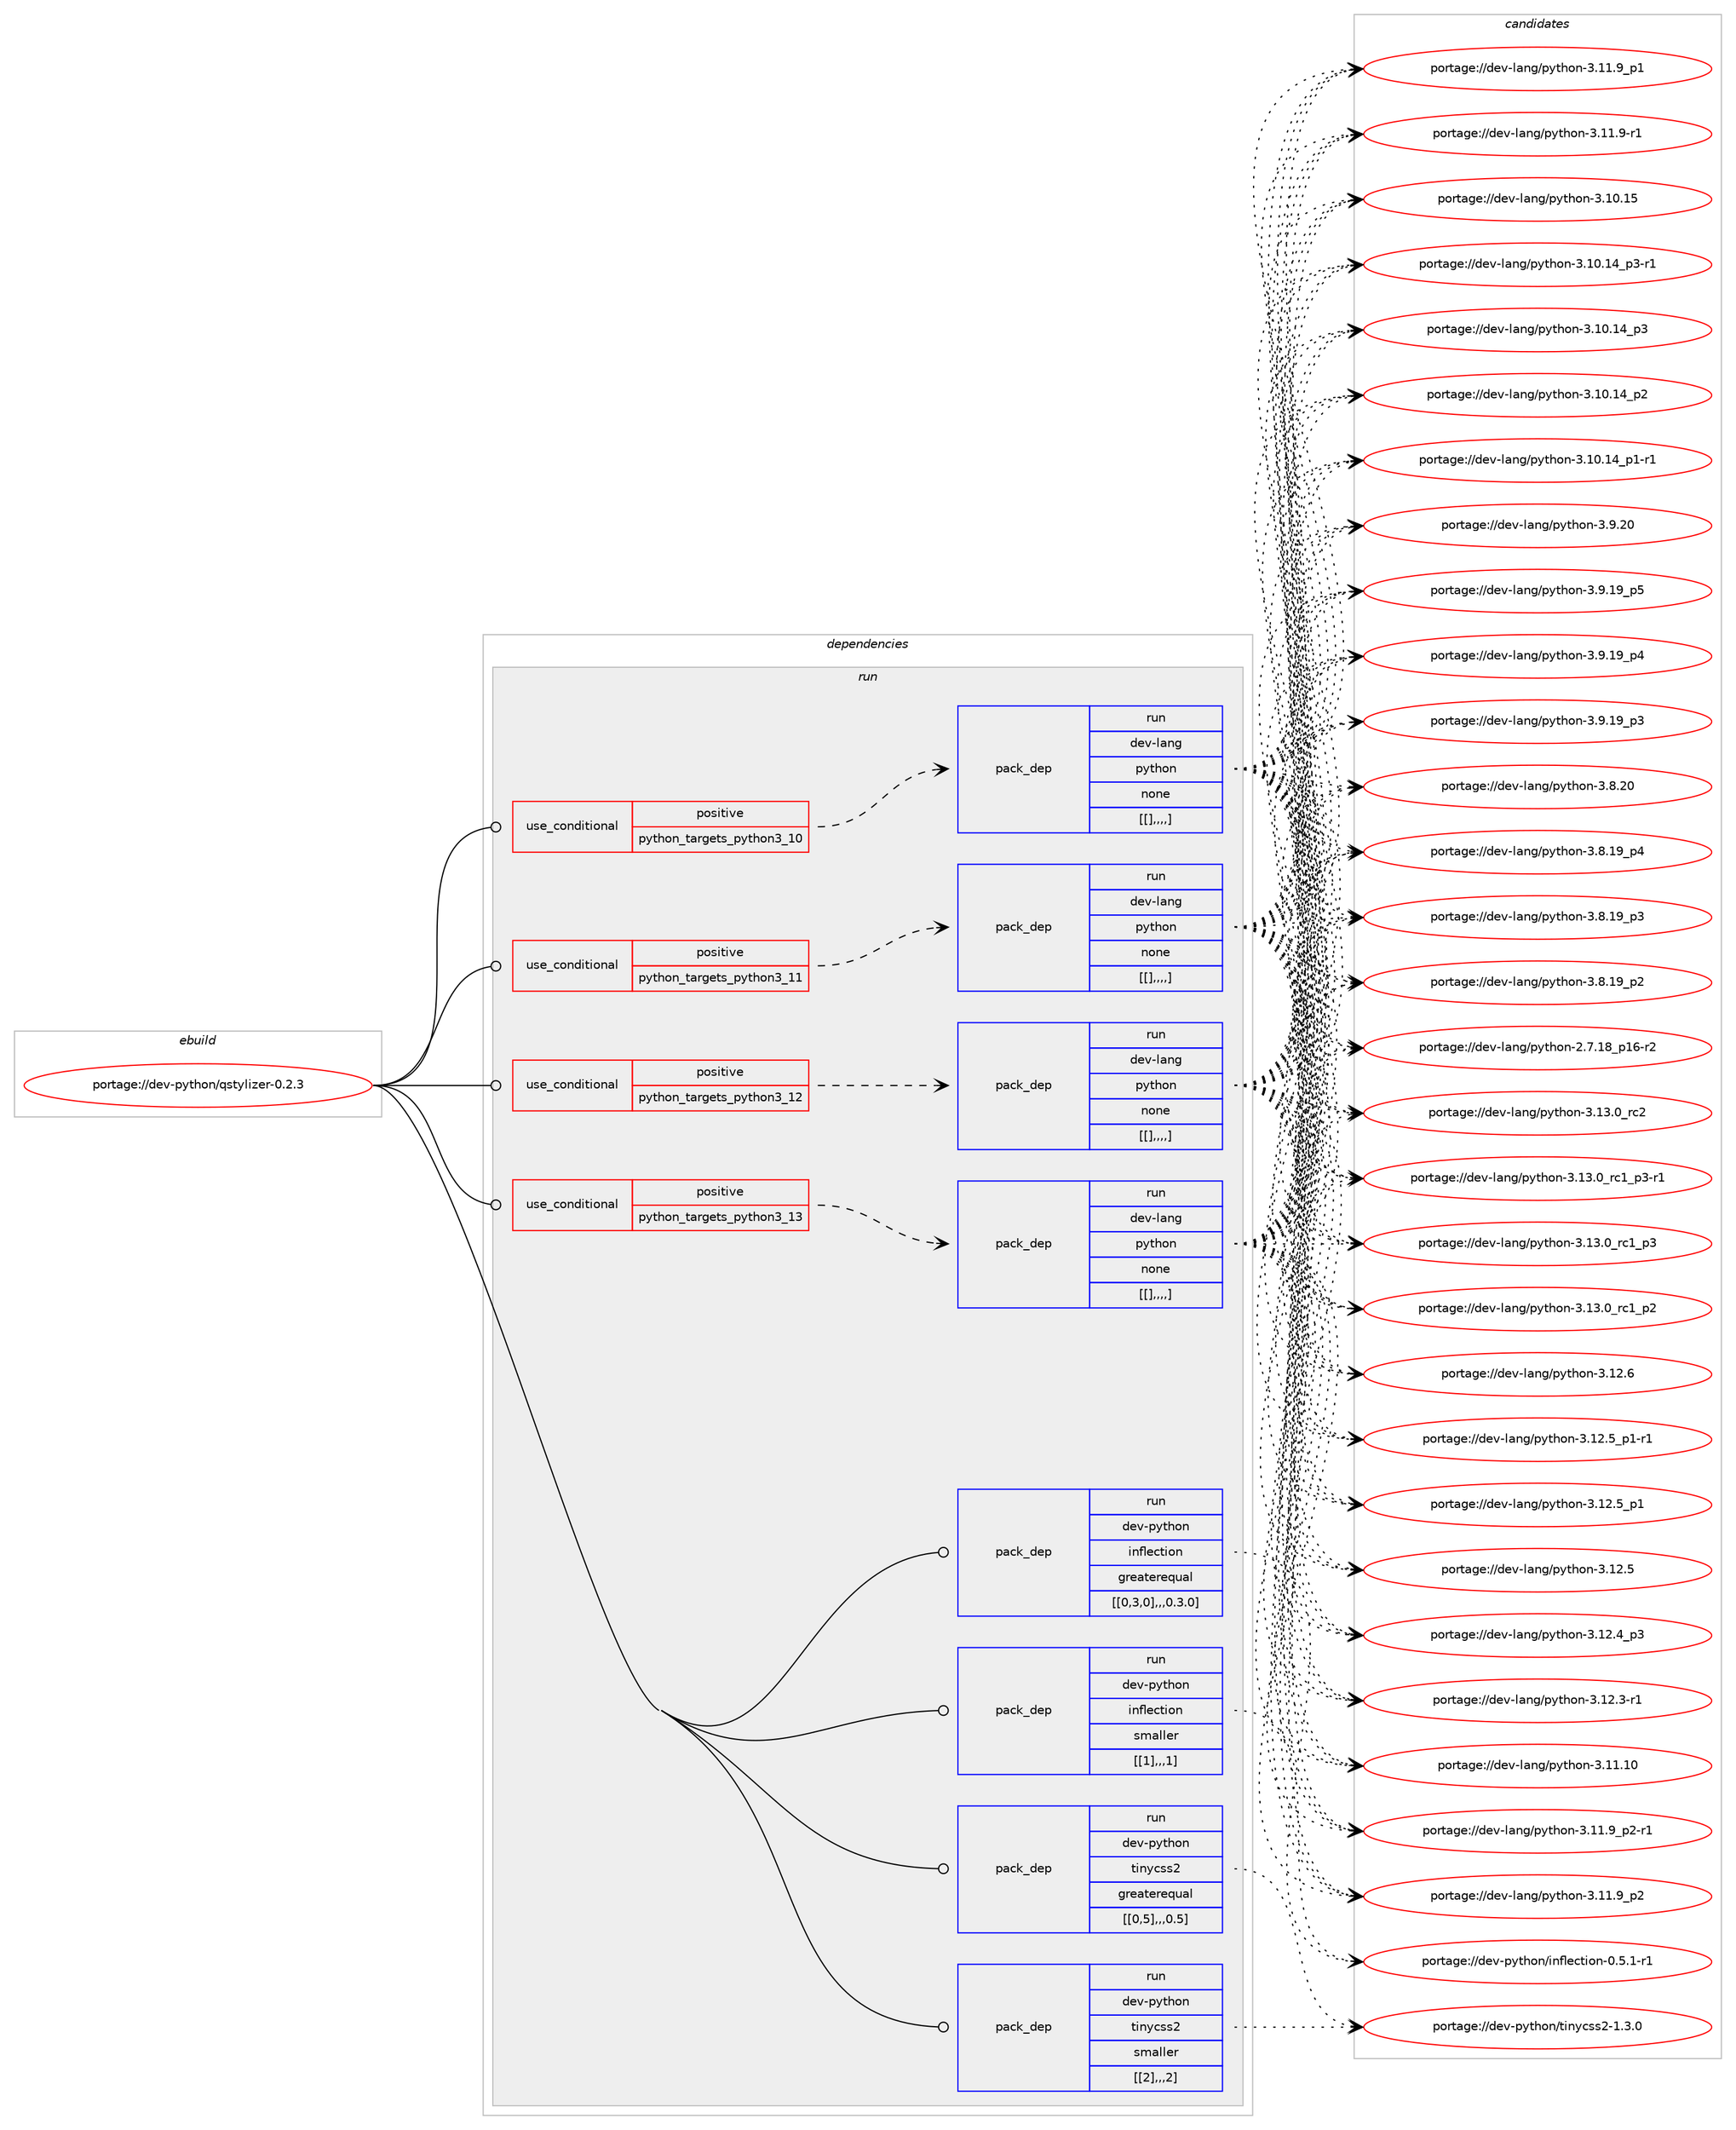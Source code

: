 digraph prolog {

# *************
# Graph options
# *************

newrank=true;
concentrate=true;
compound=true;
graph [rankdir=LR,fontname=Helvetica,fontsize=10,ranksep=1.5];#, ranksep=2.5, nodesep=0.2];
edge  [arrowhead=vee];
node  [fontname=Helvetica,fontsize=10];

# **********
# The ebuild
# **********

subgraph cluster_leftcol {
color=gray;
label=<<i>ebuild</i>>;
id [label="portage://dev-python/qstylizer-0.2.3", color=red, width=4, href="../dev-python/qstylizer-0.2.3.svg"];
}

# ****************
# The dependencies
# ****************

subgraph cluster_midcol {
color=gray;
label=<<i>dependencies</i>>;
subgraph cluster_compile {
fillcolor="#eeeeee";
style=filled;
label=<<i>compile</i>>;
}
subgraph cluster_compileandrun {
fillcolor="#eeeeee";
style=filled;
label=<<i>compile and run</i>>;
}
subgraph cluster_run {
fillcolor="#eeeeee";
style=filled;
label=<<i>run</i>>;
subgraph cond39750 {
dependency163393 [label=<<TABLE BORDER="0" CELLBORDER="1" CELLSPACING="0" CELLPADDING="4"><TR><TD ROWSPAN="3" CELLPADDING="10">use_conditional</TD></TR><TR><TD>positive</TD></TR><TR><TD>python_targets_python3_10</TD></TR></TABLE>>, shape=none, color=red];
subgraph pack122382 {
dependency163394 [label=<<TABLE BORDER="0" CELLBORDER="1" CELLSPACING="0" CELLPADDING="4" WIDTH="220"><TR><TD ROWSPAN="6" CELLPADDING="30">pack_dep</TD></TR><TR><TD WIDTH="110">run</TD></TR><TR><TD>dev-lang</TD></TR><TR><TD>python</TD></TR><TR><TD>none</TD></TR><TR><TD>[[],,,,]</TD></TR></TABLE>>, shape=none, color=blue];
}
dependency163393:e -> dependency163394:w [weight=20,style="dashed",arrowhead="vee"];
}
id:e -> dependency163393:w [weight=20,style="solid",arrowhead="odot"];
subgraph cond39751 {
dependency163395 [label=<<TABLE BORDER="0" CELLBORDER="1" CELLSPACING="0" CELLPADDING="4"><TR><TD ROWSPAN="3" CELLPADDING="10">use_conditional</TD></TR><TR><TD>positive</TD></TR><TR><TD>python_targets_python3_11</TD></TR></TABLE>>, shape=none, color=red];
subgraph pack122383 {
dependency163396 [label=<<TABLE BORDER="0" CELLBORDER="1" CELLSPACING="0" CELLPADDING="4" WIDTH="220"><TR><TD ROWSPAN="6" CELLPADDING="30">pack_dep</TD></TR><TR><TD WIDTH="110">run</TD></TR><TR><TD>dev-lang</TD></TR><TR><TD>python</TD></TR><TR><TD>none</TD></TR><TR><TD>[[],,,,]</TD></TR></TABLE>>, shape=none, color=blue];
}
dependency163395:e -> dependency163396:w [weight=20,style="dashed",arrowhead="vee"];
}
id:e -> dependency163395:w [weight=20,style="solid",arrowhead="odot"];
subgraph cond39752 {
dependency163397 [label=<<TABLE BORDER="0" CELLBORDER="1" CELLSPACING="0" CELLPADDING="4"><TR><TD ROWSPAN="3" CELLPADDING="10">use_conditional</TD></TR><TR><TD>positive</TD></TR><TR><TD>python_targets_python3_12</TD></TR></TABLE>>, shape=none, color=red];
subgraph pack122384 {
dependency163398 [label=<<TABLE BORDER="0" CELLBORDER="1" CELLSPACING="0" CELLPADDING="4" WIDTH="220"><TR><TD ROWSPAN="6" CELLPADDING="30">pack_dep</TD></TR><TR><TD WIDTH="110">run</TD></TR><TR><TD>dev-lang</TD></TR><TR><TD>python</TD></TR><TR><TD>none</TD></TR><TR><TD>[[],,,,]</TD></TR></TABLE>>, shape=none, color=blue];
}
dependency163397:e -> dependency163398:w [weight=20,style="dashed",arrowhead="vee"];
}
id:e -> dependency163397:w [weight=20,style="solid",arrowhead="odot"];
subgraph cond39753 {
dependency163399 [label=<<TABLE BORDER="0" CELLBORDER="1" CELLSPACING="0" CELLPADDING="4"><TR><TD ROWSPAN="3" CELLPADDING="10">use_conditional</TD></TR><TR><TD>positive</TD></TR><TR><TD>python_targets_python3_13</TD></TR></TABLE>>, shape=none, color=red];
subgraph pack122385 {
dependency163400 [label=<<TABLE BORDER="0" CELLBORDER="1" CELLSPACING="0" CELLPADDING="4" WIDTH="220"><TR><TD ROWSPAN="6" CELLPADDING="30">pack_dep</TD></TR><TR><TD WIDTH="110">run</TD></TR><TR><TD>dev-lang</TD></TR><TR><TD>python</TD></TR><TR><TD>none</TD></TR><TR><TD>[[],,,,]</TD></TR></TABLE>>, shape=none, color=blue];
}
dependency163399:e -> dependency163400:w [weight=20,style="dashed",arrowhead="vee"];
}
id:e -> dependency163399:w [weight=20,style="solid",arrowhead="odot"];
subgraph pack122386 {
dependency163401 [label=<<TABLE BORDER="0" CELLBORDER="1" CELLSPACING="0" CELLPADDING="4" WIDTH="220"><TR><TD ROWSPAN="6" CELLPADDING="30">pack_dep</TD></TR><TR><TD WIDTH="110">run</TD></TR><TR><TD>dev-python</TD></TR><TR><TD>inflection</TD></TR><TR><TD>greaterequal</TD></TR><TR><TD>[[0,3,0],,,0.3.0]</TD></TR></TABLE>>, shape=none, color=blue];
}
id:e -> dependency163401:w [weight=20,style="solid",arrowhead="odot"];
subgraph pack122387 {
dependency163402 [label=<<TABLE BORDER="0" CELLBORDER="1" CELLSPACING="0" CELLPADDING="4" WIDTH="220"><TR><TD ROWSPAN="6" CELLPADDING="30">pack_dep</TD></TR><TR><TD WIDTH="110">run</TD></TR><TR><TD>dev-python</TD></TR><TR><TD>inflection</TD></TR><TR><TD>smaller</TD></TR><TR><TD>[[1],,,1]</TD></TR></TABLE>>, shape=none, color=blue];
}
id:e -> dependency163402:w [weight=20,style="solid",arrowhead="odot"];
subgraph pack122388 {
dependency163403 [label=<<TABLE BORDER="0" CELLBORDER="1" CELLSPACING="0" CELLPADDING="4" WIDTH="220"><TR><TD ROWSPAN="6" CELLPADDING="30">pack_dep</TD></TR><TR><TD WIDTH="110">run</TD></TR><TR><TD>dev-python</TD></TR><TR><TD>tinycss2</TD></TR><TR><TD>greaterequal</TD></TR><TR><TD>[[0,5],,,0.5]</TD></TR></TABLE>>, shape=none, color=blue];
}
id:e -> dependency163403:w [weight=20,style="solid",arrowhead="odot"];
subgraph pack122389 {
dependency163404 [label=<<TABLE BORDER="0" CELLBORDER="1" CELLSPACING="0" CELLPADDING="4" WIDTH="220"><TR><TD ROWSPAN="6" CELLPADDING="30">pack_dep</TD></TR><TR><TD WIDTH="110">run</TD></TR><TR><TD>dev-python</TD></TR><TR><TD>tinycss2</TD></TR><TR><TD>smaller</TD></TR><TR><TD>[[2],,,2]</TD></TR></TABLE>>, shape=none, color=blue];
}
id:e -> dependency163404:w [weight=20,style="solid",arrowhead="odot"];
}
}

# **************
# The candidates
# **************

subgraph cluster_choices {
rank=same;
color=gray;
label=<<i>candidates</i>>;

subgraph choice122382 {
color=black;
nodesep=1;
choice10010111845108971101034711212111610411111045514649514648951149950 [label="portage://dev-lang/python-3.13.0_rc2", color=red, width=4,href="../dev-lang/python-3.13.0_rc2.svg"];
choice1001011184510897110103471121211161041111104551464951464895114994995112514511449 [label="portage://dev-lang/python-3.13.0_rc1_p3-r1", color=red, width=4,href="../dev-lang/python-3.13.0_rc1_p3-r1.svg"];
choice100101118451089711010347112121116104111110455146495146489511499499511251 [label="portage://dev-lang/python-3.13.0_rc1_p3", color=red, width=4,href="../dev-lang/python-3.13.0_rc1_p3.svg"];
choice100101118451089711010347112121116104111110455146495146489511499499511250 [label="portage://dev-lang/python-3.13.0_rc1_p2", color=red, width=4,href="../dev-lang/python-3.13.0_rc1_p2.svg"];
choice10010111845108971101034711212111610411111045514649504654 [label="portage://dev-lang/python-3.12.6", color=red, width=4,href="../dev-lang/python-3.12.6.svg"];
choice1001011184510897110103471121211161041111104551464950465395112494511449 [label="portage://dev-lang/python-3.12.5_p1-r1", color=red, width=4,href="../dev-lang/python-3.12.5_p1-r1.svg"];
choice100101118451089711010347112121116104111110455146495046539511249 [label="portage://dev-lang/python-3.12.5_p1", color=red, width=4,href="../dev-lang/python-3.12.5_p1.svg"];
choice10010111845108971101034711212111610411111045514649504653 [label="portage://dev-lang/python-3.12.5", color=red, width=4,href="../dev-lang/python-3.12.5.svg"];
choice100101118451089711010347112121116104111110455146495046529511251 [label="portage://dev-lang/python-3.12.4_p3", color=red, width=4,href="../dev-lang/python-3.12.4_p3.svg"];
choice100101118451089711010347112121116104111110455146495046514511449 [label="portage://dev-lang/python-3.12.3-r1", color=red, width=4,href="../dev-lang/python-3.12.3-r1.svg"];
choice1001011184510897110103471121211161041111104551464949464948 [label="portage://dev-lang/python-3.11.10", color=red, width=4,href="../dev-lang/python-3.11.10.svg"];
choice1001011184510897110103471121211161041111104551464949465795112504511449 [label="portage://dev-lang/python-3.11.9_p2-r1", color=red, width=4,href="../dev-lang/python-3.11.9_p2-r1.svg"];
choice100101118451089711010347112121116104111110455146494946579511250 [label="portage://dev-lang/python-3.11.9_p2", color=red, width=4,href="../dev-lang/python-3.11.9_p2.svg"];
choice100101118451089711010347112121116104111110455146494946579511249 [label="portage://dev-lang/python-3.11.9_p1", color=red, width=4,href="../dev-lang/python-3.11.9_p1.svg"];
choice100101118451089711010347112121116104111110455146494946574511449 [label="portage://dev-lang/python-3.11.9-r1", color=red, width=4,href="../dev-lang/python-3.11.9-r1.svg"];
choice1001011184510897110103471121211161041111104551464948464953 [label="portage://dev-lang/python-3.10.15", color=red, width=4,href="../dev-lang/python-3.10.15.svg"];
choice100101118451089711010347112121116104111110455146494846495295112514511449 [label="portage://dev-lang/python-3.10.14_p3-r1", color=red, width=4,href="../dev-lang/python-3.10.14_p3-r1.svg"];
choice10010111845108971101034711212111610411111045514649484649529511251 [label="portage://dev-lang/python-3.10.14_p3", color=red, width=4,href="../dev-lang/python-3.10.14_p3.svg"];
choice10010111845108971101034711212111610411111045514649484649529511250 [label="portage://dev-lang/python-3.10.14_p2", color=red, width=4,href="../dev-lang/python-3.10.14_p2.svg"];
choice100101118451089711010347112121116104111110455146494846495295112494511449 [label="portage://dev-lang/python-3.10.14_p1-r1", color=red, width=4,href="../dev-lang/python-3.10.14_p1-r1.svg"];
choice10010111845108971101034711212111610411111045514657465048 [label="portage://dev-lang/python-3.9.20", color=red, width=4,href="../dev-lang/python-3.9.20.svg"];
choice100101118451089711010347112121116104111110455146574649579511253 [label="portage://dev-lang/python-3.9.19_p5", color=red, width=4,href="../dev-lang/python-3.9.19_p5.svg"];
choice100101118451089711010347112121116104111110455146574649579511252 [label="portage://dev-lang/python-3.9.19_p4", color=red, width=4,href="../dev-lang/python-3.9.19_p4.svg"];
choice100101118451089711010347112121116104111110455146574649579511251 [label="portage://dev-lang/python-3.9.19_p3", color=red, width=4,href="../dev-lang/python-3.9.19_p3.svg"];
choice10010111845108971101034711212111610411111045514656465048 [label="portage://dev-lang/python-3.8.20", color=red, width=4,href="../dev-lang/python-3.8.20.svg"];
choice100101118451089711010347112121116104111110455146564649579511252 [label="portage://dev-lang/python-3.8.19_p4", color=red, width=4,href="../dev-lang/python-3.8.19_p4.svg"];
choice100101118451089711010347112121116104111110455146564649579511251 [label="portage://dev-lang/python-3.8.19_p3", color=red, width=4,href="../dev-lang/python-3.8.19_p3.svg"];
choice100101118451089711010347112121116104111110455146564649579511250 [label="portage://dev-lang/python-3.8.19_p2", color=red, width=4,href="../dev-lang/python-3.8.19_p2.svg"];
choice100101118451089711010347112121116104111110455046554649569511249544511450 [label="portage://dev-lang/python-2.7.18_p16-r2", color=red, width=4,href="../dev-lang/python-2.7.18_p16-r2.svg"];
dependency163394:e -> choice10010111845108971101034711212111610411111045514649514648951149950:w [style=dotted,weight="100"];
dependency163394:e -> choice1001011184510897110103471121211161041111104551464951464895114994995112514511449:w [style=dotted,weight="100"];
dependency163394:e -> choice100101118451089711010347112121116104111110455146495146489511499499511251:w [style=dotted,weight="100"];
dependency163394:e -> choice100101118451089711010347112121116104111110455146495146489511499499511250:w [style=dotted,weight="100"];
dependency163394:e -> choice10010111845108971101034711212111610411111045514649504654:w [style=dotted,weight="100"];
dependency163394:e -> choice1001011184510897110103471121211161041111104551464950465395112494511449:w [style=dotted,weight="100"];
dependency163394:e -> choice100101118451089711010347112121116104111110455146495046539511249:w [style=dotted,weight="100"];
dependency163394:e -> choice10010111845108971101034711212111610411111045514649504653:w [style=dotted,weight="100"];
dependency163394:e -> choice100101118451089711010347112121116104111110455146495046529511251:w [style=dotted,weight="100"];
dependency163394:e -> choice100101118451089711010347112121116104111110455146495046514511449:w [style=dotted,weight="100"];
dependency163394:e -> choice1001011184510897110103471121211161041111104551464949464948:w [style=dotted,weight="100"];
dependency163394:e -> choice1001011184510897110103471121211161041111104551464949465795112504511449:w [style=dotted,weight="100"];
dependency163394:e -> choice100101118451089711010347112121116104111110455146494946579511250:w [style=dotted,weight="100"];
dependency163394:e -> choice100101118451089711010347112121116104111110455146494946579511249:w [style=dotted,weight="100"];
dependency163394:e -> choice100101118451089711010347112121116104111110455146494946574511449:w [style=dotted,weight="100"];
dependency163394:e -> choice1001011184510897110103471121211161041111104551464948464953:w [style=dotted,weight="100"];
dependency163394:e -> choice100101118451089711010347112121116104111110455146494846495295112514511449:w [style=dotted,weight="100"];
dependency163394:e -> choice10010111845108971101034711212111610411111045514649484649529511251:w [style=dotted,weight="100"];
dependency163394:e -> choice10010111845108971101034711212111610411111045514649484649529511250:w [style=dotted,weight="100"];
dependency163394:e -> choice100101118451089711010347112121116104111110455146494846495295112494511449:w [style=dotted,weight="100"];
dependency163394:e -> choice10010111845108971101034711212111610411111045514657465048:w [style=dotted,weight="100"];
dependency163394:e -> choice100101118451089711010347112121116104111110455146574649579511253:w [style=dotted,weight="100"];
dependency163394:e -> choice100101118451089711010347112121116104111110455146574649579511252:w [style=dotted,weight="100"];
dependency163394:e -> choice100101118451089711010347112121116104111110455146574649579511251:w [style=dotted,weight="100"];
dependency163394:e -> choice10010111845108971101034711212111610411111045514656465048:w [style=dotted,weight="100"];
dependency163394:e -> choice100101118451089711010347112121116104111110455146564649579511252:w [style=dotted,weight="100"];
dependency163394:e -> choice100101118451089711010347112121116104111110455146564649579511251:w [style=dotted,weight="100"];
dependency163394:e -> choice100101118451089711010347112121116104111110455146564649579511250:w [style=dotted,weight="100"];
dependency163394:e -> choice100101118451089711010347112121116104111110455046554649569511249544511450:w [style=dotted,weight="100"];
}
subgraph choice122383 {
color=black;
nodesep=1;
choice10010111845108971101034711212111610411111045514649514648951149950 [label="portage://dev-lang/python-3.13.0_rc2", color=red, width=4,href="../dev-lang/python-3.13.0_rc2.svg"];
choice1001011184510897110103471121211161041111104551464951464895114994995112514511449 [label="portage://dev-lang/python-3.13.0_rc1_p3-r1", color=red, width=4,href="../dev-lang/python-3.13.0_rc1_p3-r1.svg"];
choice100101118451089711010347112121116104111110455146495146489511499499511251 [label="portage://dev-lang/python-3.13.0_rc1_p3", color=red, width=4,href="../dev-lang/python-3.13.0_rc1_p3.svg"];
choice100101118451089711010347112121116104111110455146495146489511499499511250 [label="portage://dev-lang/python-3.13.0_rc1_p2", color=red, width=4,href="../dev-lang/python-3.13.0_rc1_p2.svg"];
choice10010111845108971101034711212111610411111045514649504654 [label="portage://dev-lang/python-3.12.6", color=red, width=4,href="../dev-lang/python-3.12.6.svg"];
choice1001011184510897110103471121211161041111104551464950465395112494511449 [label="portage://dev-lang/python-3.12.5_p1-r1", color=red, width=4,href="../dev-lang/python-3.12.5_p1-r1.svg"];
choice100101118451089711010347112121116104111110455146495046539511249 [label="portage://dev-lang/python-3.12.5_p1", color=red, width=4,href="../dev-lang/python-3.12.5_p1.svg"];
choice10010111845108971101034711212111610411111045514649504653 [label="portage://dev-lang/python-3.12.5", color=red, width=4,href="../dev-lang/python-3.12.5.svg"];
choice100101118451089711010347112121116104111110455146495046529511251 [label="portage://dev-lang/python-3.12.4_p3", color=red, width=4,href="../dev-lang/python-3.12.4_p3.svg"];
choice100101118451089711010347112121116104111110455146495046514511449 [label="portage://dev-lang/python-3.12.3-r1", color=red, width=4,href="../dev-lang/python-3.12.3-r1.svg"];
choice1001011184510897110103471121211161041111104551464949464948 [label="portage://dev-lang/python-3.11.10", color=red, width=4,href="../dev-lang/python-3.11.10.svg"];
choice1001011184510897110103471121211161041111104551464949465795112504511449 [label="portage://dev-lang/python-3.11.9_p2-r1", color=red, width=4,href="../dev-lang/python-3.11.9_p2-r1.svg"];
choice100101118451089711010347112121116104111110455146494946579511250 [label="portage://dev-lang/python-3.11.9_p2", color=red, width=4,href="../dev-lang/python-3.11.9_p2.svg"];
choice100101118451089711010347112121116104111110455146494946579511249 [label="portage://dev-lang/python-3.11.9_p1", color=red, width=4,href="../dev-lang/python-3.11.9_p1.svg"];
choice100101118451089711010347112121116104111110455146494946574511449 [label="portage://dev-lang/python-3.11.9-r1", color=red, width=4,href="../dev-lang/python-3.11.9-r1.svg"];
choice1001011184510897110103471121211161041111104551464948464953 [label="portage://dev-lang/python-3.10.15", color=red, width=4,href="../dev-lang/python-3.10.15.svg"];
choice100101118451089711010347112121116104111110455146494846495295112514511449 [label="portage://dev-lang/python-3.10.14_p3-r1", color=red, width=4,href="../dev-lang/python-3.10.14_p3-r1.svg"];
choice10010111845108971101034711212111610411111045514649484649529511251 [label="portage://dev-lang/python-3.10.14_p3", color=red, width=4,href="../dev-lang/python-3.10.14_p3.svg"];
choice10010111845108971101034711212111610411111045514649484649529511250 [label="portage://dev-lang/python-3.10.14_p2", color=red, width=4,href="../dev-lang/python-3.10.14_p2.svg"];
choice100101118451089711010347112121116104111110455146494846495295112494511449 [label="portage://dev-lang/python-3.10.14_p1-r1", color=red, width=4,href="../dev-lang/python-3.10.14_p1-r1.svg"];
choice10010111845108971101034711212111610411111045514657465048 [label="portage://dev-lang/python-3.9.20", color=red, width=4,href="../dev-lang/python-3.9.20.svg"];
choice100101118451089711010347112121116104111110455146574649579511253 [label="portage://dev-lang/python-3.9.19_p5", color=red, width=4,href="../dev-lang/python-3.9.19_p5.svg"];
choice100101118451089711010347112121116104111110455146574649579511252 [label="portage://dev-lang/python-3.9.19_p4", color=red, width=4,href="../dev-lang/python-3.9.19_p4.svg"];
choice100101118451089711010347112121116104111110455146574649579511251 [label="portage://dev-lang/python-3.9.19_p3", color=red, width=4,href="../dev-lang/python-3.9.19_p3.svg"];
choice10010111845108971101034711212111610411111045514656465048 [label="portage://dev-lang/python-3.8.20", color=red, width=4,href="../dev-lang/python-3.8.20.svg"];
choice100101118451089711010347112121116104111110455146564649579511252 [label="portage://dev-lang/python-3.8.19_p4", color=red, width=4,href="../dev-lang/python-3.8.19_p4.svg"];
choice100101118451089711010347112121116104111110455146564649579511251 [label="portage://dev-lang/python-3.8.19_p3", color=red, width=4,href="../dev-lang/python-3.8.19_p3.svg"];
choice100101118451089711010347112121116104111110455146564649579511250 [label="portage://dev-lang/python-3.8.19_p2", color=red, width=4,href="../dev-lang/python-3.8.19_p2.svg"];
choice100101118451089711010347112121116104111110455046554649569511249544511450 [label="portage://dev-lang/python-2.7.18_p16-r2", color=red, width=4,href="../dev-lang/python-2.7.18_p16-r2.svg"];
dependency163396:e -> choice10010111845108971101034711212111610411111045514649514648951149950:w [style=dotted,weight="100"];
dependency163396:e -> choice1001011184510897110103471121211161041111104551464951464895114994995112514511449:w [style=dotted,weight="100"];
dependency163396:e -> choice100101118451089711010347112121116104111110455146495146489511499499511251:w [style=dotted,weight="100"];
dependency163396:e -> choice100101118451089711010347112121116104111110455146495146489511499499511250:w [style=dotted,weight="100"];
dependency163396:e -> choice10010111845108971101034711212111610411111045514649504654:w [style=dotted,weight="100"];
dependency163396:e -> choice1001011184510897110103471121211161041111104551464950465395112494511449:w [style=dotted,weight="100"];
dependency163396:e -> choice100101118451089711010347112121116104111110455146495046539511249:w [style=dotted,weight="100"];
dependency163396:e -> choice10010111845108971101034711212111610411111045514649504653:w [style=dotted,weight="100"];
dependency163396:e -> choice100101118451089711010347112121116104111110455146495046529511251:w [style=dotted,weight="100"];
dependency163396:e -> choice100101118451089711010347112121116104111110455146495046514511449:w [style=dotted,weight="100"];
dependency163396:e -> choice1001011184510897110103471121211161041111104551464949464948:w [style=dotted,weight="100"];
dependency163396:e -> choice1001011184510897110103471121211161041111104551464949465795112504511449:w [style=dotted,weight="100"];
dependency163396:e -> choice100101118451089711010347112121116104111110455146494946579511250:w [style=dotted,weight="100"];
dependency163396:e -> choice100101118451089711010347112121116104111110455146494946579511249:w [style=dotted,weight="100"];
dependency163396:e -> choice100101118451089711010347112121116104111110455146494946574511449:w [style=dotted,weight="100"];
dependency163396:e -> choice1001011184510897110103471121211161041111104551464948464953:w [style=dotted,weight="100"];
dependency163396:e -> choice100101118451089711010347112121116104111110455146494846495295112514511449:w [style=dotted,weight="100"];
dependency163396:e -> choice10010111845108971101034711212111610411111045514649484649529511251:w [style=dotted,weight="100"];
dependency163396:e -> choice10010111845108971101034711212111610411111045514649484649529511250:w [style=dotted,weight="100"];
dependency163396:e -> choice100101118451089711010347112121116104111110455146494846495295112494511449:w [style=dotted,weight="100"];
dependency163396:e -> choice10010111845108971101034711212111610411111045514657465048:w [style=dotted,weight="100"];
dependency163396:e -> choice100101118451089711010347112121116104111110455146574649579511253:w [style=dotted,weight="100"];
dependency163396:e -> choice100101118451089711010347112121116104111110455146574649579511252:w [style=dotted,weight="100"];
dependency163396:e -> choice100101118451089711010347112121116104111110455146574649579511251:w [style=dotted,weight="100"];
dependency163396:e -> choice10010111845108971101034711212111610411111045514656465048:w [style=dotted,weight="100"];
dependency163396:e -> choice100101118451089711010347112121116104111110455146564649579511252:w [style=dotted,weight="100"];
dependency163396:e -> choice100101118451089711010347112121116104111110455146564649579511251:w [style=dotted,weight="100"];
dependency163396:e -> choice100101118451089711010347112121116104111110455146564649579511250:w [style=dotted,weight="100"];
dependency163396:e -> choice100101118451089711010347112121116104111110455046554649569511249544511450:w [style=dotted,weight="100"];
}
subgraph choice122384 {
color=black;
nodesep=1;
choice10010111845108971101034711212111610411111045514649514648951149950 [label="portage://dev-lang/python-3.13.0_rc2", color=red, width=4,href="../dev-lang/python-3.13.0_rc2.svg"];
choice1001011184510897110103471121211161041111104551464951464895114994995112514511449 [label="portage://dev-lang/python-3.13.0_rc1_p3-r1", color=red, width=4,href="../dev-lang/python-3.13.0_rc1_p3-r1.svg"];
choice100101118451089711010347112121116104111110455146495146489511499499511251 [label="portage://dev-lang/python-3.13.0_rc1_p3", color=red, width=4,href="../dev-lang/python-3.13.0_rc1_p3.svg"];
choice100101118451089711010347112121116104111110455146495146489511499499511250 [label="portage://dev-lang/python-3.13.0_rc1_p2", color=red, width=4,href="../dev-lang/python-3.13.0_rc1_p2.svg"];
choice10010111845108971101034711212111610411111045514649504654 [label="portage://dev-lang/python-3.12.6", color=red, width=4,href="../dev-lang/python-3.12.6.svg"];
choice1001011184510897110103471121211161041111104551464950465395112494511449 [label="portage://dev-lang/python-3.12.5_p1-r1", color=red, width=4,href="../dev-lang/python-3.12.5_p1-r1.svg"];
choice100101118451089711010347112121116104111110455146495046539511249 [label="portage://dev-lang/python-3.12.5_p1", color=red, width=4,href="../dev-lang/python-3.12.5_p1.svg"];
choice10010111845108971101034711212111610411111045514649504653 [label="portage://dev-lang/python-3.12.5", color=red, width=4,href="../dev-lang/python-3.12.5.svg"];
choice100101118451089711010347112121116104111110455146495046529511251 [label="portage://dev-lang/python-3.12.4_p3", color=red, width=4,href="../dev-lang/python-3.12.4_p3.svg"];
choice100101118451089711010347112121116104111110455146495046514511449 [label="portage://dev-lang/python-3.12.3-r1", color=red, width=4,href="../dev-lang/python-3.12.3-r1.svg"];
choice1001011184510897110103471121211161041111104551464949464948 [label="portage://dev-lang/python-3.11.10", color=red, width=4,href="../dev-lang/python-3.11.10.svg"];
choice1001011184510897110103471121211161041111104551464949465795112504511449 [label="portage://dev-lang/python-3.11.9_p2-r1", color=red, width=4,href="../dev-lang/python-3.11.9_p2-r1.svg"];
choice100101118451089711010347112121116104111110455146494946579511250 [label="portage://dev-lang/python-3.11.9_p2", color=red, width=4,href="../dev-lang/python-3.11.9_p2.svg"];
choice100101118451089711010347112121116104111110455146494946579511249 [label="portage://dev-lang/python-3.11.9_p1", color=red, width=4,href="../dev-lang/python-3.11.9_p1.svg"];
choice100101118451089711010347112121116104111110455146494946574511449 [label="portage://dev-lang/python-3.11.9-r1", color=red, width=4,href="../dev-lang/python-3.11.9-r1.svg"];
choice1001011184510897110103471121211161041111104551464948464953 [label="portage://dev-lang/python-3.10.15", color=red, width=4,href="../dev-lang/python-3.10.15.svg"];
choice100101118451089711010347112121116104111110455146494846495295112514511449 [label="portage://dev-lang/python-3.10.14_p3-r1", color=red, width=4,href="../dev-lang/python-3.10.14_p3-r1.svg"];
choice10010111845108971101034711212111610411111045514649484649529511251 [label="portage://dev-lang/python-3.10.14_p3", color=red, width=4,href="../dev-lang/python-3.10.14_p3.svg"];
choice10010111845108971101034711212111610411111045514649484649529511250 [label="portage://dev-lang/python-3.10.14_p2", color=red, width=4,href="../dev-lang/python-3.10.14_p2.svg"];
choice100101118451089711010347112121116104111110455146494846495295112494511449 [label="portage://dev-lang/python-3.10.14_p1-r1", color=red, width=4,href="../dev-lang/python-3.10.14_p1-r1.svg"];
choice10010111845108971101034711212111610411111045514657465048 [label="portage://dev-lang/python-3.9.20", color=red, width=4,href="../dev-lang/python-3.9.20.svg"];
choice100101118451089711010347112121116104111110455146574649579511253 [label="portage://dev-lang/python-3.9.19_p5", color=red, width=4,href="../dev-lang/python-3.9.19_p5.svg"];
choice100101118451089711010347112121116104111110455146574649579511252 [label="portage://dev-lang/python-3.9.19_p4", color=red, width=4,href="../dev-lang/python-3.9.19_p4.svg"];
choice100101118451089711010347112121116104111110455146574649579511251 [label="portage://dev-lang/python-3.9.19_p3", color=red, width=4,href="../dev-lang/python-3.9.19_p3.svg"];
choice10010111845108971101034711212111610411111045514656465048 [label="portage://dev-lang/python-3.8.20", color=red, width=4,href="../dev-lang/python-3.8.20.svg"];
choice100101118451089711010347112121116104111110455146564649579511252 [label="portage://dev-lang/python-3.8.19_p4", color=red, width=4,href="../dev-lang/python-3.8.19_p4.svg"];
choice100101118451089711010347112121116104111110455146564649579511251 [label="portage://dev-lang/python-3.8.19_p3", color=red, width=4,href="../dev-lang/python-3.8.19_p3.svg"];
choice100101118451089711010347112121116104111110455146564649579511250 [label="portage://dev-lang/python-3.8.19_p2", color=red, width=4,href="../dev-lang/python-3.8.19_p2.svg"];
choice100101118451089711010347112121116104111110455046554649569511249544511450 [label="portage://dev-lang/python-2.7.18_p16-r2", color=red, width=4,href="../dev-lang/python-2.7.18_p16-r2.svg"];
dependency163398:e -> choice10010111845108971101034711212111610411111045514649514648951149950:w [style=dotted,weight="100"];
dependency163398:e -> choice1001011184510897110103471121211161041111104551464951464895114994995112514511449:w [style=dotted,weight="100"];
dependency163398:e -> choice100101118451089711010347112121116104111110455146495146489511499499511251:w [style=dotted,weight="100"];
dependency163398:e -> choice100101118451089711010347112121116104111110455146495146489511499499511250:w [style=dotted,weight="100"];
dependency163398:e -> choice10010111845108971101034711212111610411111045514649504654:w [style=dotted,weight="100"];
dependency163398:e -> choice1001011184510897110103471121211161041111104551464950465395112494511449:w [style=dotted,weight="100"];
dependency163398:e -> choice100101118451089711010347112121116104111110455146495046539511249:w [style=dotted,weight="100"];
dependency163398:e -> choice10010111845108971101034711212111610411111045514649504653:w [style=dotted,weight="100"];
dependency163398:e -> choice100101118451089711010347112121116104111110455146495046529511251:w [style=dotted,weight="100"];
dependency163398:e -> choice100101118451089711010347112121116104111110455146495046514511449:w [style=dotted,weight="100"];
dependency163398:e -> choice1001011184510897110103471121211161041111104551464949464948:w [style=dotted,weight="100"];
dependency163398:e -> choice1001011184510897110103471121211161041111104551464949465795112504511449:w [style=dotted,weight="100"];
dependency163398:e -> choice100101118451089711010347112121116104111110455146494946579511250:w [style=dotted,weight="100"];
dependency163398:e -> choice100101118451089711010347112121116104111110455146494946579511249:w [style=dotted,weight="100"];
dependency163398:e -> choice100101118451089711010347112121116104111110455146494946574511449:w [style=dotted,weight="100"];
dependency163398:e -> choice1001011184510897110103471121211161041111104551464948464953:w [style=dotted,weight="100"];
dependency163398:e -> choice100101118451089711010347112121116104111110455146494846495295112514511449:w [style=dotted,weight="100"];
dependency163398:e -> choice10010111845108971101034711212111610411111045514649484649529511251:w [style=dotted,weight="100"];
dependency163398:e -> choice10010111845108971101034711212111610411111045514649484649529511250:w [style=dotted,weight="100"];
dependency163398:e -> choice100101118451089711010347112121116104111110455146494846495295112494511449:w [style=dotted,weight="100"];
dependency163398:e -> choice10010111845108971101034711212111610411111045514657465048:w [style=dotted,weight="100"];
dependency163398:e -> choice100101118451089711010347112121116104111110455146574649579511253:w [style=dotted,weight="100"];
dependency163398:e -> choice100101118451089711010347112121116104111110455146574649579511252:w [style=dotted,weight="100"];
dependency163398:e -> choice100101118451089711010347112121116104111110455146574649579511251:w [style=dotted,weight="100"];
dependency163398:e -> choice10010111845108971101034711212111610411111045514656465048:w [style=dotted,weight="100"];
dependency163398:e -> choice100101118451089711010347112121116104111110455146564649579511252:w [style=dotted,weight="100"];
dependency163398:e -> choice100101118451089711010347112121116104111110455146564649579511251:w [style=dotted,weight="100"];
dependency163398:e -> choice100101118451089711010347112121116104111110455146564649579511250:w [style=dotted,weight="100"];
dependency163398:e -> choice100101118451089711010347112121116104111110455046554649569511249544511450:w [style=dotted,weight="100"];
}
subgraph choice122385 {
color=black;
nodesep=1;
choice10010111845108971101034711212111610411111045514649514648951149950 [label="portage://dev-lang/python-3.13.0_rc2", color=red, width=4,href="../dev-lang/python-3.13.0_rc2.svg"];
choice1001011184510897110103471121211161041111104551464951464895114994995112514511449 [label="portage://dev-lang/python-3.13.0_rc1_p3-r1", color=red, width=4,href="../dev-lang/python-3.13.0_rc1_p3-r1.svg"];
choice100101118451089711010347112121116104111110455146495146489511499499511251 [label="portage://dev-lang/python-3.13.0_rc1_p3", color=red, width=4,href="../dev-lang/python-3.13.0_rc1_p3.svg"];
choice100101118451089711010347112121116104111110455146495146489511499499511250 [label="portage://dev-lang/python-3.13.0_rc1_p2", color=red, width=4,href="../dev-lang/python-3.13.0_rc1_p2.svg"];
choice10010111845108971101034711212111610411111045514649504654 [label="portage://dev-lang/python-3.12.6", color=red, width=4,href="../dev-lang/python-3.12.6.svg"];
choice1001011184510897110103471121211161041111104551464950465395112494511449 [label="portage://dev-lang/python-3.12.5_p1-r1", color=red, width=4,href="../dev-lang/python-3.12.5_p1-r1.svg"];
choice100101118451089711010347112121116104111110455146495046539511249 [label="portage://dev-lang/python-3.12.5_p1", color=red, width=4,href="../dev-lang/python-3.12.5_p1.svg"];
choice10010111845108971101034711212111610411111045514649504653 [label="portage://dev-lang/python-3.12.5", color=red, width=4,href="../dev-lang/python-3.12.5.svg"];
choice100101118451089711010347112121116104111110455146495046529511251 [label="portage://dev-lang/python-3.12.4_p3", color=red, width=4,href="../dev-lang/python-3.12.4_p3.svg"];
choice100101118451089711010347112121116104111110455146495046514511449 [label="portage://dev-lang/python-3.12.3-r1", color=red, width=4,href="../dev-lang/python-3.12.3-r1.svg"];
choice1001011184510897110103471121211161041111104551464949464948 [label="portage://dev-lang/python-3.11.10", color=red, width=4,href="../dev-lang/python-3.11.10.svg"];
choice1001011184510897110103471121211161041111104551464949465795112504511449 [label="portage://dev-lang/python-3.11.9_p2-r1", color=red, width=4,href="../dev-lang/python-3.11.9_p2-r1.svg"];
choice100101118451089711010347112121116104111110455146494946579511250 [label="portage://dev-lang/python-3.11.9_p2", color=red, width=4,href="../dev-lang/python-3.11.9_p2.svg"];
choice100101118451089711010347112121116104111110455146494946579511249 [label="portage://dev-lang/python-3.11.9_p1", color=red, width=4,href="../dev-lang/python-3.11.9_p1.svg"];
choice100101118451089711010347112121116104111110455146494946574511449 [label="portage://dev-lang/python-3.11.9-r1", color=red, width=4,href="../dev-lang/python-3.11.9-r1.svg"];
choice1001011184510897110103471121211161041111104551464948464953 [label="portage://dev-lang/python-3.10.15", color=red, width=4,href="../dev-lang/python-3.10.15.svg"];
choice100101118451089711010347112121116104111110455146494846495295112514511449 [label="portage://dev-lang/python-3.10.14_p3-r1", color=red, width=4,href="../dev-lang/python-3.10.14_p3-r1.svg"];
choice10010111845108971101034711212111610411111045514649484649529511251 [label="portage://dev-lang/python-3.10.14_p3", color=red, width=4,href="../dev-lang/python-3.10.14_p3.svg"];
choice10010111845108971101034711212111610411111045514649484649529511250 [label="portage://dev-lang/python-3.10.14_p2", color=red, width=4,href="../dev-lang/python-3.10.14_p2.svg"];
choice100101118451089711010347112121116104111110455146494846495295112494511449 [label="portage://dev-lang/python-3.10.14_p1-r1", color=red, width=4,href="../dev-lang/python-3.10.14_p1-r1.svg"];
choice10010111845108971101034711212111610411111045514657465048 [label="portage://dev-lang/python-3.9.20", color=red, width=4,href="../dev-lang/python-3.9.20.svg"];
choice100101118451089711010347112121116104111110455146574649579511253 [label="portage://dev-lang/python-3.9.19_p5", color=red, width=4,href="../dev-lang/python-3.9.19_p5.svg"];
choice100101118451089711010347112121116104111110455146574649579511252 [label="portage://dev-lang/python-3.9.19_p4", color=red, width=4,href="../dev-lang/python-3.9.19_p4.svg"];
choice100101118451089711010347112121116104111110455146574649579511251 [label="portage://dev-lang/python-3.9.19_p3", color=red, width=4,href="../dev-lang/python-3.9.19_p3.svg"];
choice10010111845108971101034711212111610411111045514656465048 [label="portage://dev-lang/python-3.8.20", color=red, width=4,href="../dev-lang/python-3.8.20.svg"];
choice100101118451089711010347112121116104111110455146564649579511252 [label="portage://dev-lang/python-3.8.19_p4", color=red, width=4,href="../dev-lang/python-3.8.19_p4.svg"];
choice100101118451089711010347112121116104111110455146564649579511251 [label="portage://dev-lang/python-3.8.19_p3", color=red, width=4,href="../dev-lang/python-3.8.19_p3.svg"];
choice100101118451089711010347112121116104111110455146564649579511250 [label="portage://dev-lang/python-3.8.19_p2", color=red, width=4,href="../dev-lang/python-3.8.19_p2.svg"];
choice100101118451089711010347112121116104111110455046554649569511249544511450 [label="portage://dev-lang/python-2.7.18_p16-r2", color=red, width=4,href="../dev-lang/python-2.7.18_p16-r2.svg"];
dependency163400:e -> choice10010111845108971101034711212111610411111045514649514648951149950:w [style=dotted,weight="100"];
dependency163400:e -> choice1001011184510897110103471121211161041111104551464951464895114994995112514511449:w [style=dotted,weight="100"];
dependency163400:e -> choice100101118451089711010347112121116104111110455146495146489511499499511251:w [style=dotted,weight="100"];
dependency163400:e -> choice100101118451089711010347112121116104111110455146495146489511499499511250:w [style=dotted,weight="100"];
dependency163400:e -> choice10010111845108971101034711212111610411111045514649504654:w [style=dotted,weight="100"];
dependency163400:e -> choice1001011184510897110103471121211161041111104551464950465395112494511449:w [style=dotted,weight="100"];
dependency163400:e -> choice100101118451089711010347112121116104111110455146495046539511249:w [style=dotted,weight="100"];
dependency163400:e -> choice10010111845108971101034711212111610411111045514649504653:w [style=dotted,weight="100"];
dependency163400:e -> choice100101118451089711010347112121116104111110455146495046529511251:w [style=dotted,weight="100"];
dependency163400:e -> choice100101118451089711010347112121116104111110455146495046514511449:w [style=dotted,weight="100"];
dependency163400:e -> choice1001011184510897110103471121211161041111104551464949464948:w [style=dotted,weight="100"];
dependency163400:e -> choice1001011184510897110103471121211161041111104551464949465795112504511449:w [style=dotted,weight="100"];
dependency163400:e -> choice100101118451089711010347112121116104111110455146494946579511250:w [style=dotted,weight="100"];
dependency163400:e -> choice100101118451089711010347112121116104111110455146494946579511249:w [style=dotted,weight="100"];
dependency163400:e -> choice100101118451089711010347112121116104111110455146494946574511449:w [style=dotted,weight="100"];
dependency163400:e -> choice1001011184510897110103471121211161041111104551464948464953:w [style=dotted,weight="100"];
dependency163400:e -> choice100101118451089711010347112121116104111110455146494846495295112514511449:w [style=dotted,weight="100"];
dependency163400:e -> choice10010111845108971101034711212111610411111045514649484649529511251:w [style=dotted,weight="100"];
dependency163400:e -> choice10010111845108971101034711212111610411111045514649484649529511250:w [style=dotted,weight="100"];
dependency163400:e -> choice100101118451089711010347112121116104111110455146494846495295112494511449:w [style=dotted,weight="100"];
dependency163400:e -> choice10010111845108971101034711212111610411111045514657465048:w [style=dotted,weight="100"];
dependency163400:e -> choice100101118451089711010347112121116104111110455146574649579511253:w [style=dotted,weight="100"];
dependency163400:e -> choice100101118451089711010347112121116104111110455146574649579511252:w [style=dotted,weight="100"];
dependency163400:e -> choice100101118451089711010347112121116104111110455146574649579511251:w [style=dotted,weight="100"];
dependency163400:e -> choice10010111845108971101034711212111610411111045514656465048:w [style=dotted,weight="100"];
dependency163400:e -> choice100101118451089711010347112121116104111110455146564649579511252:w [style=dotted,weight="100"];
dependency163400:e -> choice100101118451089711010347112121116104111110455146564649579511251:w [style=dotted,weight="100"];
dependency163400:e -> choice100101118451089711010347112121116104111110455146564649579511250:w [style=dotted,weight="100"];
dependency163400:e -> choice100101118451089711010347112121116104111110455046554649569511249544511450:w [style=dotted,weight="100"];
}
subgraph choice122386 {
color=black;
nodesep=1;
choice1001011184511212111610411111047105110102108101991161051111104548465346494511449 [label="portage://dev-python/inflection-0.5.1-r1", color=red, width=4,href="../dev-python/inflection-0.5.1-r1.svg"];
dependency163401:e -> choice1001011184511212111610411111047105110102108101991161051111104548465346494511449:w [style=dotted,weight="100"];
}
subgraph choice122387 {
color=black;
nodesep=1;
choice1001011184511212111610411111047105110102108101991161051111104548465346494511449 [label="portage://dev-python/inflection-0.5.1-r1", color=red, width=4,href="../dev-python/inflection-0.5.1-r1.svg"];
dependency163402:e -> choice1001011184511212111610411111047105110102108101991161051111104548465346494511449:w [style=dotted,weight="100"];
}
subgraph choice122388 {
color=black;
nodesep=1;
choice10010111845112121116104111110471161051101219911511550454946514648 [label="portage://dev-python/tinycss2-1.3.0", color=red, width=4,href="../dev-python/tinycss2-1.3.0.svg"];
dependency163403:e -> choice10010111845112121116104111110471161051101219911511550454946514648:w [style=dotted,weight="100"];
}
subgraph choice122389 {
color=black;
nodesep=1;
choice10010111845112121116104111110471161051101219911511550454946514648 [label="portage://dev-python/tinycss2-1.3.0", color=red, width=4,href="../dev-python/tinycss2-1.3.0.svg"];
dependency163404:e -> choice10010111845112121116104111110471161051101219911511550454946514648:w [style=dotted,weight="100"];
}
}

}
